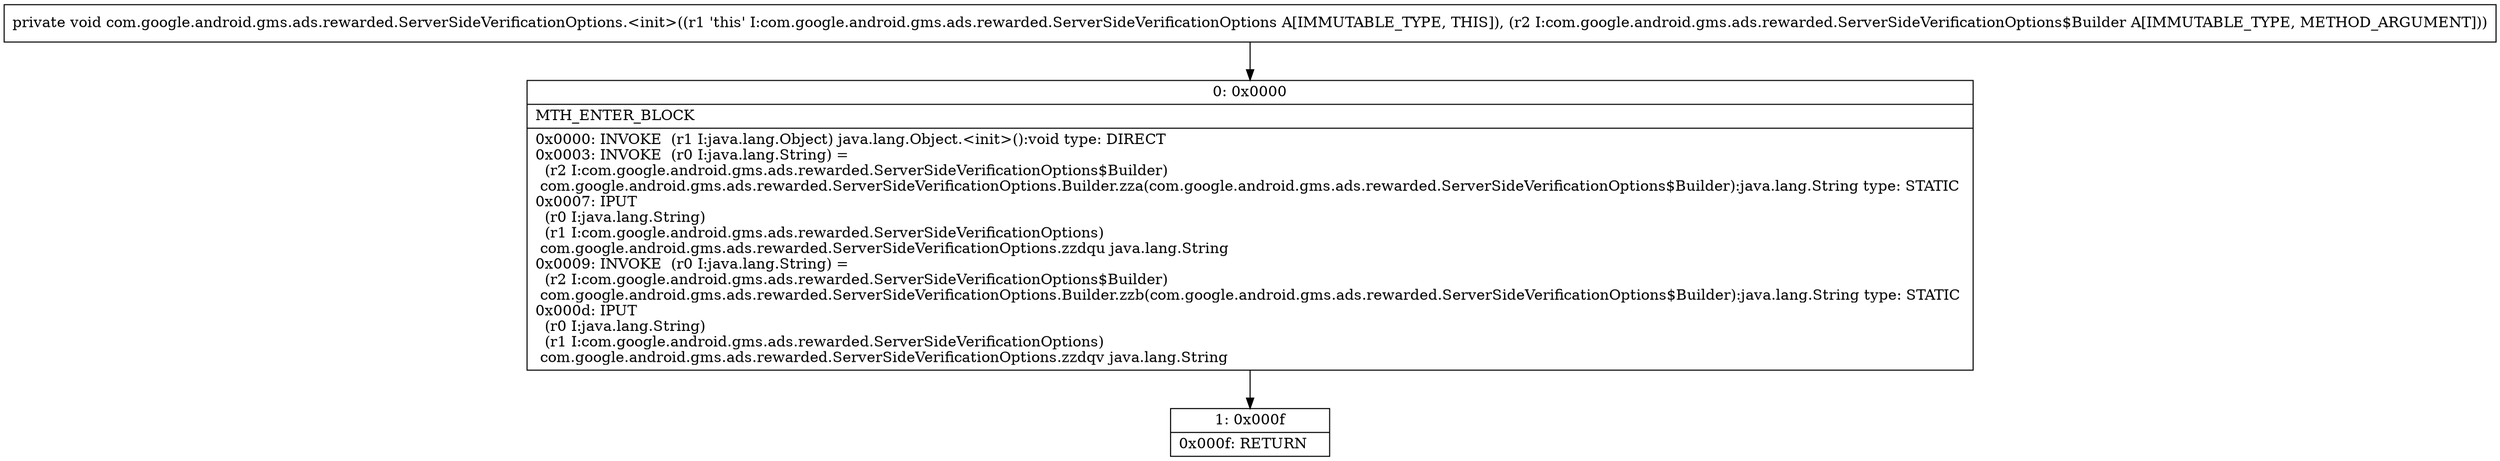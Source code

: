 digraph "CFG forcom.google.android.gms.ads.rewarded.ServerSideVerificationOptions.\<init\>(Lcom\/google\/android\/gms\/ads\/rewarded\/ServerSideVerificationOptions$Builder;)V" {
Node_0 [shape=record,label="{0\:\ 0x0000|MTH_ENTER_BLOCK\l|0x0000: INVOKE  (r1 I:java.lang.Object) java.lang.Object.\<init\>():void type: DIRECT \l0x0003: INVOKE  (r0 I:java.lang.String) = \l  (r2 I:com.google.android.gms.ads.rewarded.ServerSideVerificationOptions$Builder)\l com.google.android.gms.ads.rewarded.ServerSideVerificationOptions.Builder.zza(com.google.android.gms.ads.rewarded.ServerSideVerificationOptions$Builder):java.lang.String type: STATIC \l0x0007: IPUT  \l  (r0 I:java.lang.String)\l  (r1 I:com.google.android.gms.ads.rewarded.ServerSideVerificationOptions)\l com.google.android.gms.ads.rewarded.ServerSideVerificationOptions.zzdqu java.lang.String \l0x0009: INVOKE  (r0 I:java.lang.String) = \l  (r2 I:com.google.android.gms.ads.rewarded.ServerSideVerificationOptions$Builder)\l com.google.android.gms.ads.rewarded.ServerSideVerificationOptions.Builder.zzb(com.google.android.gms.ads.rewarded.ServerSideVerificationOptions$Builder):java.lang.String type: STATIC \l0x000d: IPUT  \l  (r0 I:java.lang.String)\l  (r1 I:com.google.android.gms.ads.rewarded.ServerSideVerificationOptions)\l com.google.android.gms.ads.rewarded.ServerSideVerificationOptions.zzdqv java.lang.String \l}"];
Node_1 [shape=record,label="{1\:\ 0x000f|0x000f: RETURN   \l}"];
MethodNode[shape=record,label="{private void com.google.android.gms.ads.rewarded.ServerSideVerificationOptions.\<init\>((r1 'this' I:com.google.android.gms.ads.rewarded.ServerSideVerificationOptions A[IMMUTABLE_TYPE, THIS]), (r2 I:com.google.android.gms.ads.rewarded.ServerSideVerificationOptions$Builder A[IMMUTABLE_TYPE, METHOD_ARGUMENT])) }"];
MethodNode -> Node_0;
Node_0 -> Node_1;
}

